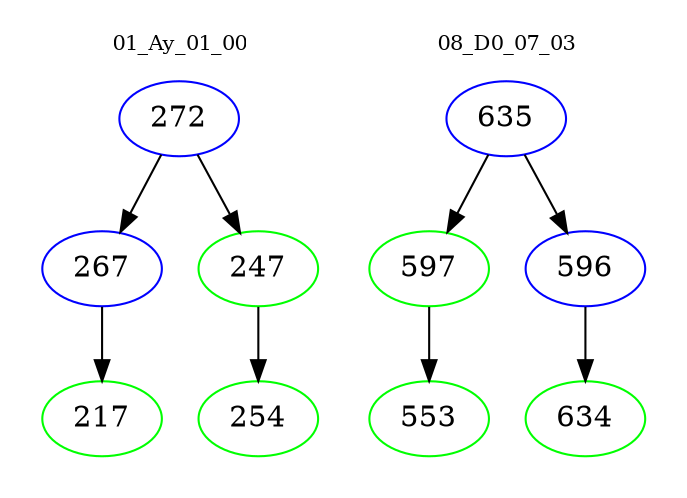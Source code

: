 digraph{
subgraph cluster_0 {
color = white
label = "01_Ay_01_00";
fontsize=10;
T0_272 [label="272", color="blue"]
T0_272 -> T0_267 [color="black"]
T0_267 [label="267", color="blue"]
T0_267 -> T0_217 [color="black"]
T0_217 [label="217", color="green"]
T0_272 -> T0_247 [color="black"]
T0_247 [label="247", color="green"]
T0_247 -> T0_254 [color="black"]
T0_254 [label="254", color="green"]
}
subgraph cluster_1 {
color = white
label = "08_D0_07_03";
fontsize=10;
T1_635 [label="635", color="blue"]
T1_635 -> T1_597 [color="black"]
T1_597 [label="597", color="green"]
T1_597 -> T1_553 [color="black"]
T1_553 [label="553", color="green"]
T1_635 -> T1_596 [color="black"]
T1_596 [label="596", color="blue"]
T1_596 -> T1_634 [color="black"]
T1_634 [label="634", color="green"]
}
}
